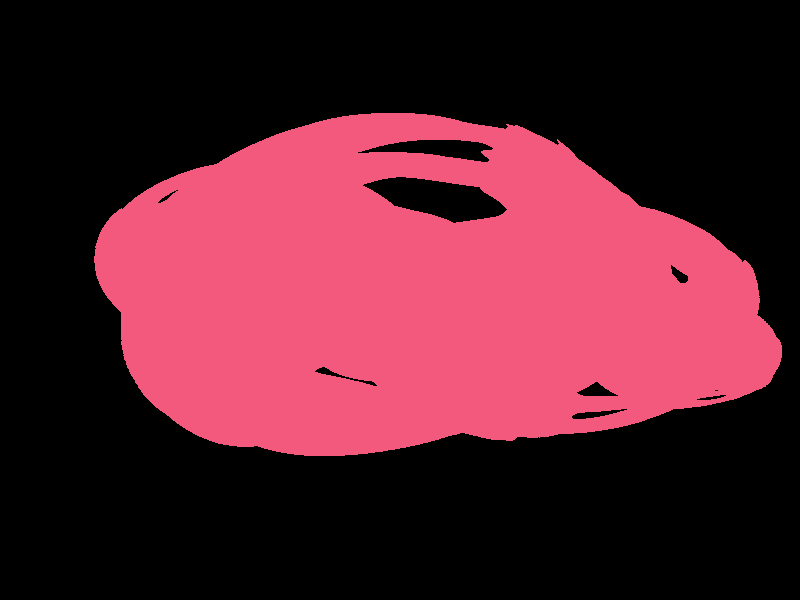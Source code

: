 #version 3.7;
global_settings {  assumed_gamma 1.0 }

#include "golds.inc"
#include "metals.inc"
#include "finish.inc"   
#include "textures.inc"  
#include "glass.inc"

#declare VP = <-2,1.5,1.5>;
#declare VU = <0,1,0>;
#declare VD = vnormalize(<0,0,0> - VP);
#declare VR = vcross(VU,VD);
#declare ConstC = <-0.08,0.0,-0.83,-0.025>;
#declare SLICEDIST = 0.1;

camera {
   location VP
   up y
   right x
   angle 60
   sky VU
   look_at VD
}

global_settings {
   ambient_light
   rgb <1,1,1>
}

background {
   //color rgb <1,1,1>
}

light_source {
   VP + VU + 2*VR
   color rgb <1,1,1>
}
light_source {
   VP - VR
   color rgb <1,1,1>
}

julia_fractal {
   ConstC
   quaternion
   sqr
   max_iteration 10
   precision 200
   slice <0,0,0,1>   clock
   texture { Ruby_Glass }
}